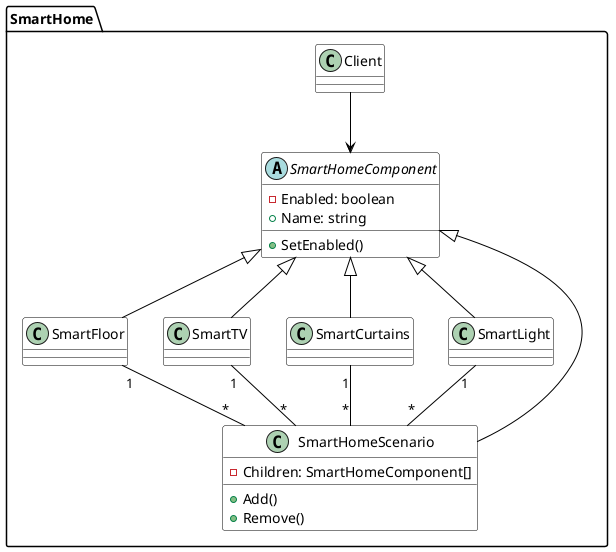 @startuml
package "SmartHome" {
    skinparam class {
	BackgroundColor White
	ArrowColor Black
	BorderColor Black
    }

    class Client {

    }

    abstract class SmartHomeComponent {
        -Enabled: boolean
        +Name: string
        +SetEnabled()
    }

    class SmartFloor {

    }

    class SmartTV {

    }
    
    class SmartCurtains {

    }

    class SmartLight {

    }
    

    class SmartHomeScenario {
        -Children: SmartHomeComponent[]
        +Add()
        +Remove()
    }

    Client --> SmartHomeComponent
    SmartHomeScenario --|> SmartHomeComponent

    SmartFloor -up-|> SmartHomeComponent
    SmartTV -up-|> SmartHomeComponent
    SmartCurtains -up-|> SmartHomeComponent
    SmartLight -up-|> SmartHomeComponent

    SmartFloor "1" -- "*" SmartHomeScenario
    SmartTV "1" -- "*" SmartHomeScenario
    SmartCurtains "1" -- "*" SmartHomeScenario
    SmartLight "1" -- "*" SmartHomeScenario
  
} 
@enduml